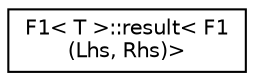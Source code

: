 digraph "Graphical Class Hierarchy"
{
 // LATEX_PDF_SIZE
  edge [fontname="Helvetica",fontsize="10",labelfontname="Helvetica",labelfontsize="10"];
  node [fontname="Helvetica",fontsize="10",shape=record];
  rankdir="LR";
  Node0 [label="F1\< T \>::result\< F1\l(Lhs, Rhs)\>",height=0.2,width=0.4,color="black", fillcolor="white", style="filled",URL="$structF1_1_1result_3_01F1_07Lhs_00_01Rhs_08_4.html",tooltip=" "];
}
